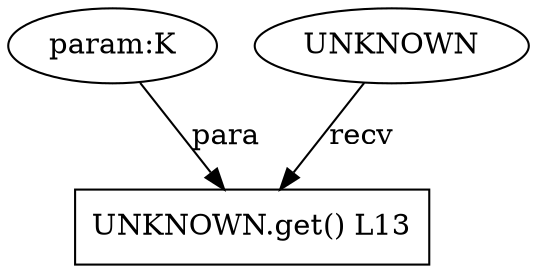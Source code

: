 digraph "get(K)" {

  1 [ label="param:K" shape="ellipse" ];
  2 [ label="UNKNOWN.get() L13" shape="box" ];
  3 [ label="UNKNOWN" shape="ellipse" ];
  1 -> 2 [ label="para" style="solid" ];
  3 -> 2 [ label="recv" style="solid" ];
}
